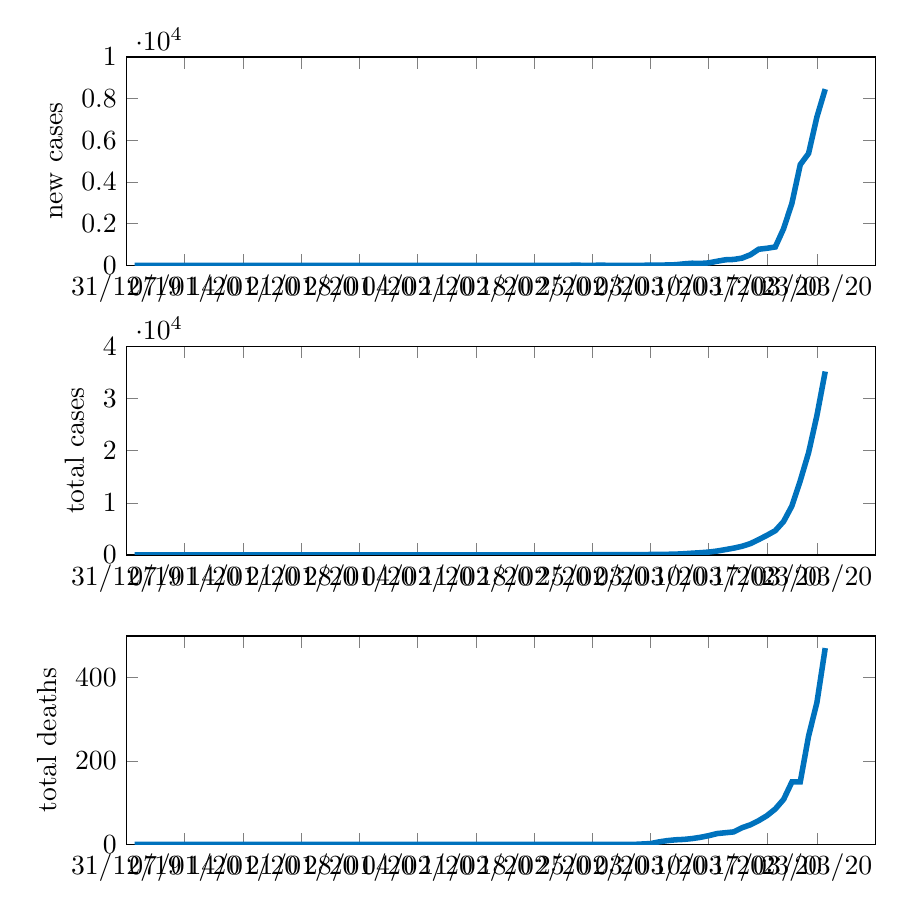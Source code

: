 % This file was created by matlab2tikz.
% Minimal pgfplots version: 1.3
%
\definecolor{mycolor1}{rgb}{0.0,0.447,0.741}%
%
\begin{tikzpicture}

\begin{axis}[%
width=9.509cm,
height=2.647cm,
at={(0cm,0cm)},
scale only axis,
xmin=0,
xmax=90,
xtick={0,7,14,21,28,35,42,49,56,63,70,77,83},
xticklabels={{31/12/19},{07/01/20},{14/01/20},{21/01/20},{28/01/20},{04/02/20},{11/02/20},{18/02/20},{25/02/20},{03/03/20},{10/03/20},{17/03/20},{23/03/20}},
ymin=0,
ymax=500,
ylabel={total deaths},
legend style={legend cell align=left,align=left,draw=white!15!black}
]
\addplot [color=mycolor1,solid,line width=2.0pt,forget plot]
  table[row sep=crcr]{%
1	0\\
2	0\\
3	0\\
4	0\\
5	0\\
6	0\\
7	0\\
8	0\\
9	0\\
10	0\\
11	0\\
12	0\\
13	0\\
14	0\\
15	0\\
16	0\\
17	0\\
18	0\\
19	0\\
20	0\\
21	0\\
22	0\\
23	0\\
24	0\\
25	0\\
26	0\\
27	0\\
28	0\\
29	0\\
30	0\\
31	0\\
32	0\\
33	0\\
34	0\\
35	0\\
36	0\\
37	0\\
38	0\\
39	0\\
40	0\\
41	0\\
42	0\\
43	0\\
44	0\\
45	0\\
46	0\\
47	0\\
48	0\\
49	0\\
50	0\\
51	0\\
52	0\\
53	0\\
54	0\\
55	0\\
56	0\\
57	0\\
58	0\\
59	0\\
60	0\\
61	0\\
62	1\\
63	2\\
64	6\\
65	9\\
66	11\\
67	12\\
68	14\\
69	17\\
70	21\\
71	26\\
72	28\\
73	30\\
74	40\\
75	47\\
76	57\\
77	69\\
78	85\\
79	108\\
80	150\\
81	150\\
82	260\\
83	340\\
84	471\\
};
\end{axis}

\begin{axis}[%
width=9.509cm,
height=2.647cm,
at={(0cm,3.676cm)},
scale only axis,
xmin=0,
xmax=90,
xtick={0,7,14,21,28,35,42,49,56,63,70,77,83},
xticklabels={{31/12/19},{07/01/20},{14/01/20},{21/01/20},{28/01/20},{04/02/20},{11/02/20},{18/02/20},{25/02/20},{03/03/20},{10/03/20},{17/03/20},{23/03/20}},
ymin=0,
ymax=40000,
ylabel={total cases},
legend style={legend cell align=left,align=left,draw=white!15!black}
]
\addplot [color=mycolor1,solid,line width=2.0pt,forget plot]
  table[row sep=crcr]{%
1	0\\
2	0\\
3	0\\
4	0\\
5	0\\
6	0\\
7	0\\
8	0\\
9	0\\
10	0\\
11	0\\
12	0\\
13	0\\
14	0\\
15	0\\
16	0\\
17	0\\
18	0\\
19	0\\
20	0\\
21	0\\
22	1\\
23	1\\
24	1\\
25	1\\
26	2\\
27	2\\
28	5\\
29	5\\
30	5\\
31	5\\
32	6\\
33	7\\
34	8\\
35	11\\
36	11\\
37	11\\
38	12\\
39	12\\
40	12\\
41	12\\
42	12\\
43	13\\
44	13\\
45	14\\
46	15\\
47	15\\
48	15\\
49	15\\
50	15\\
51	15\\
52	15\\
53	16\\
54	35\\
55	35\\
56	35\\
57	53\\
58	53\\
59	59\\
60	60\\
61	66\\
62	69\\
63	89\\
64	103\\
65	125\\
66	159\\
67	233\\
68	338\\
69	433\\
70	554\\
71	754\\
72	1025\\
73	1312\\
74	1663\\
75	2174\\
76	2951\\
77	3774\\
78	4661\\
79	6427\\
80	9415\\
81	14250\\
82	19624\\
83	26747\\
84	35206\\
};
\end{axis}

\begin{axis}[%
width=9.509cm,
height=2.647cm,
at={(0cm,7.353cm)},
scale only axis,
xmin=0,
xmax=90,
xtick={0,7,14,21,28,35,42,49,56,63,70,77,83},
xticklabels={{31/12/19},{07/01/20},{14/01/20},{21/01/20},{28/01/20},{04/02/20},{11/02/20},{18/02/20},{25/02/20},{03/03/20},{10/03/20},{17/03/20},{23/03/20}},
ymin=0,
ymax=10000,
ylabel={new cases},
legend style={legend cell align=left,align=left,draw=white!15!black}
]
\addplot [color=mycolor1,solid,line width=2.0pt,forget plot]
  table[row sep=crcr]{%
1	0\\
2	0\\
3	0\\
4	0\\
5	0\\
6	0\\
7	0\\
8	0\\
9	0\\
10	0\\
11	0\\
12	0\\
13	0\\
14	0\\
15	0\\
16	0\\
17	0\\
18	0\\
19	0\\
20	0\\
21	0\\
22	1\\
23	0\\
24	0\\
25	0\\
26	1\\
27	0\\
28	3\\
29	0\\
30	0\\
31	0\\
32	1\\
33	1\\
34	1\\
35	3\\
36	0\\
37	0\\
38	1\\
39	0\\
40	0\\
41	0\\
42	0\\
43	1\\
44	0\\
45	1\\
46	1\\
47	0\\
48	0\\
49	0\\
50	0\\
51	0\\
52	0\\
53	1\\
54	19\\
55	0\\
56	0\\
57	18\\
58	0\\
59	6\\
60	1\\
61	6\\
62	3\\
63	20\\
64	14\\
65	22\\
66	34\\
67	74\\
68	105\\
69	95\\
70	121\\
71	200\\
72	271\\
73	287\\
74	351\\
75	511\\
76	777\\
77	823\\
78	887\\
79	1766\\
80	2988\\
81	4835\\
82	5374\\
83	7123\\
84	8459\\
};
\end{axis}
\end{tikzpicture}%